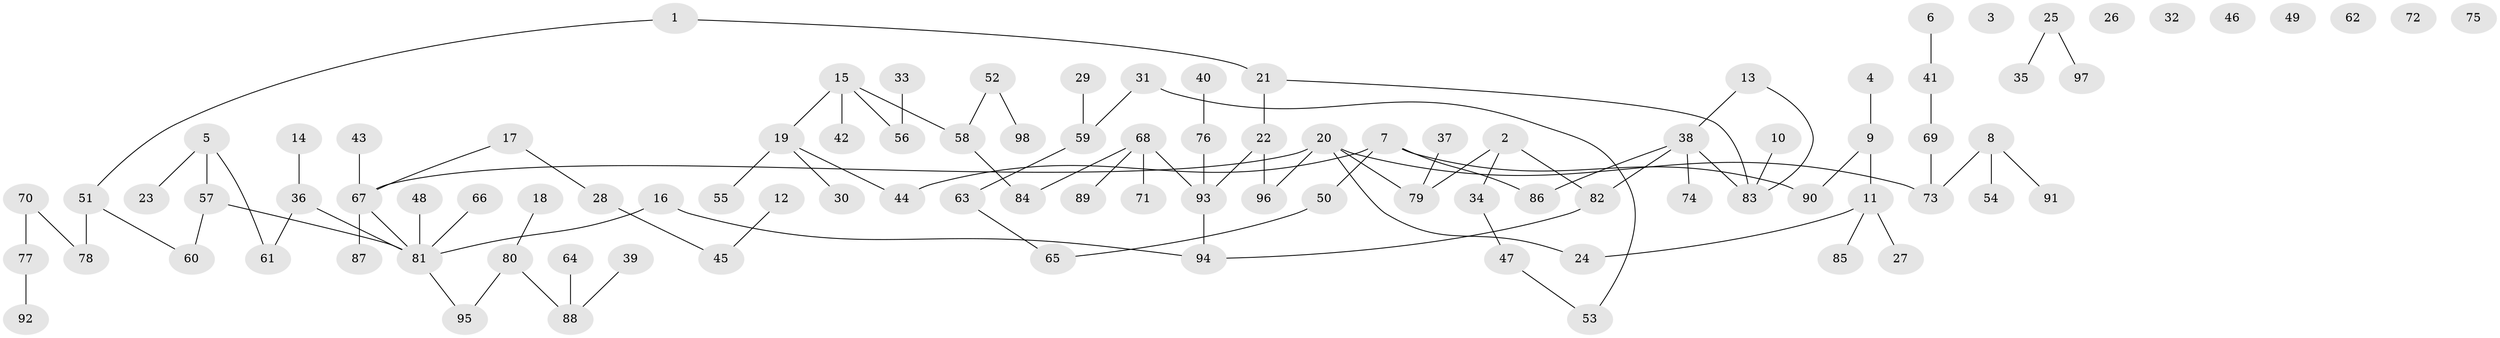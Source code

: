 // Generated by graph-tools (version 1.1) at 2025/33/03/09/25 02:33:57]
// undirected, 98 vertices, 97 edges
graph export_dot {
graph [start="1"]
  node [color=gray90,style=filled];
  1;
  2;
  3;
  4;
  5;
  6;
  7;
  8;
  9;
  10;
  11;
  12;
  13;
  14;
  15;
  16;
  17;
  18;
  19;
  20;
  21;
  22;
  23;
  24;
  25;
  26;
  27;
  28;
  29;
  30;
  31;
  32;
  33;
  34;
  35;
  36;
  37;
  38;
  39;
  40;
  41;
  42;
  43;
  44;
  45;
  46;
  47;
  48;
  49;
  50;
  51;
  52;
  53;
  54;
  55;
  56;
  57;
  58;
  59;
  60;
  61;
  62;
  63;
  64;
  65;
  66;
  67;
  68;
  69;
  70;
  71;
  72;
  73;
  74;
  75;
  76;
  77;
  78;
  79;
  80;
  81;
  82;
  83;
  84;
  85;
  86;
  87;
  88;
  89;
  90;
  91;
  92;
  93;
  94;
  95;
  96;
  97;
  98;
  1 -- 21;
  1 -- 51;
  2 -- 34;
  2 -- 79;
  2 -- 82;
  4 -- 9;
  5 -- 23;
  5 -- 57;
  5 -- 61;
  6 -- 41;
  7 -- 44;
  7 -- 50;
  7 -- 86;
  7 -- 90;
  8 -- 54;
  8 -- 73;
  8 -- 91;
  9 -- 11;
  9 -- 90;
  10 -- 83;
  11 -- 24;
  11 -- 27;
  11 -- 85;
  12 -- 45;
  13 -- 38;
  13 -- 83;
  14 -- 36;
  15 -- 19;
  15 -- 42;
  15 -- 56;
  15 -- 58;
  16 -- 81;
  16 -- 94;
  17 -- 28;
  17 -- 67;
  18 -- 80;
  19 -- 30;
  19 -- 44;
  19 -- 55;
  20 -- 24;
  20 -- 67;
  20 -- 73;
  20 -- 79;
  20 -- 96;
  21 -- 22;
  21 -- 83;
  22 -- 93;
  22 -- 96;
  25 -- 35;
  25 -- 97;
  28 -- 45;
  29 -- 59;
  31 -- 53;
  31 -- 59;
  33 -- 56;
  34 -- 47;
  36 -- 61;
  36 -- 81;
  37 -- 79;
  38 -- 74;
  38 -- 82;
  38 -- 83;
  38 -- 86;
  39 -- 88;
  40 -- 76;
  41 -- 69;
  43 -- 67;
  47 -- 53;
  48 -- 81;
  50 -- 65;
  51 -- 60;
  51 -- 78;
  52 -- 58;
  52 -- 98;
  57 -- 60;
  57 -- 81;
  58 -- 84;
  59 -- 63;
  63 -- 65;
  64 -- 88;
  66 -- 81;
  67 -- 81;
  67 -- 87;
  68 -- 71;
  68 -- 84;
  68 -- 89;
  68 -- 93;
  69 -- 73;
  70 -- 77;
  70 -- 78;
  76 -- 93;
  77 -- 92;
  80 -- 88;
  80 -- 95;
  81 -- 95;
  82 -- 94;
  93 -- 94;
}
